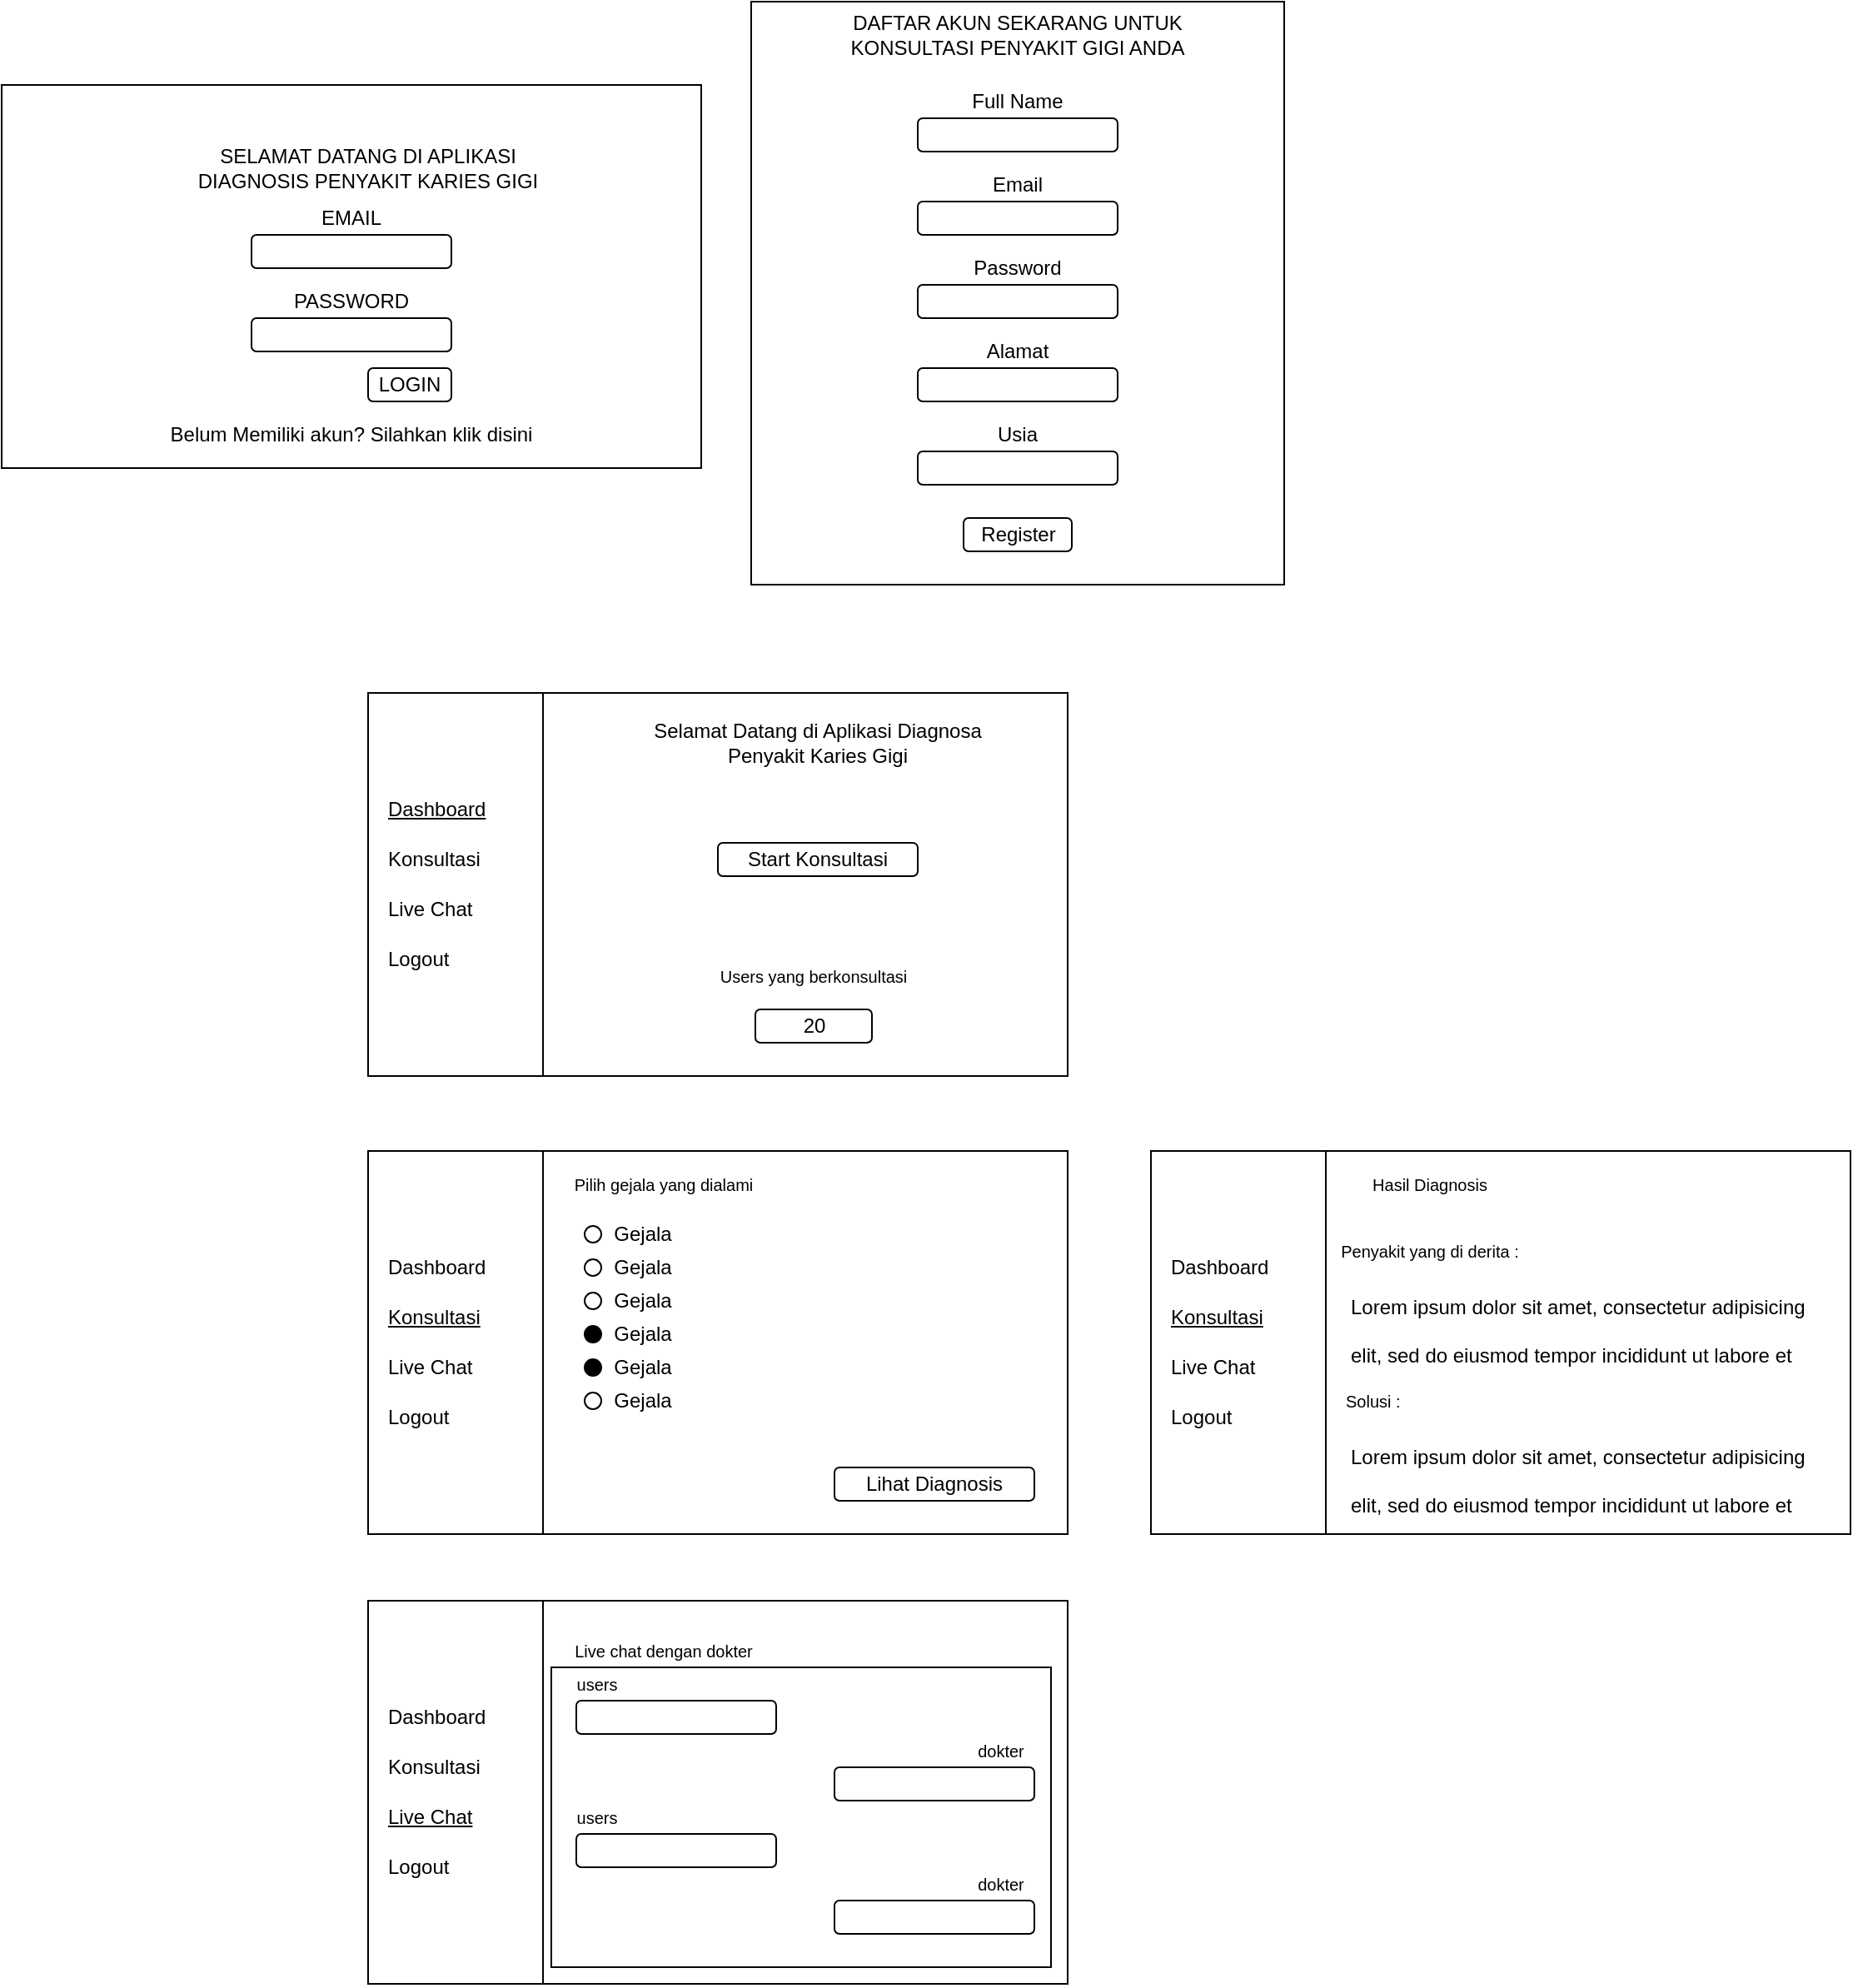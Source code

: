 <mxfile version="14.2.9" type="github">
  <diagram id="ufYGe8AwDcUvRspxhOR8" name="Page-1">
    <mxGraphModel dx="1102" dy="582" grid="1" gridSize="10" guides="1" tooltips="1" connect="1" arrows="1" fold="1" page="1" pageScale="1" pageWidth="850" pageHeight="1100" math="0" shadow="0">
      <root>
        <mxCell id="0" />
        <mxCell id="1" parent="0" />
        <mxCell id="BUjUl9G6cNDIRel1FlBK-37" value="" style="group" vertex="1" connectable="0" parent="1">
          <mxGeometry x="470" y="20" width="320" height="350" as="geometry" />
        </mxCell>
        <mxCell id="BUjUl9G6cNDIRel1FlBK-10" value="" style="rounded=0;whiteSpace=wrap;html=1;" vertex="1" parent="BUjUl9G6cNDIRel1FlBK-37">
          <mxGeometry width="320" height="350" as="geometry" />
        </mxCell>
        <mxCell id="BUjUl9G6cNDIRel1FlBK-15" value="Full Name" style="text;html=1;strokeColor=none;fillColor=none;align=center;verticalAlign=middle;whiteSpace=wrap;rounded=0;" vertex="1" parent="BUjUl9G6cNDIRel1FlBK-37">
          <mxGeometry x="105" y="50" width="110" height="20" as="geometry" />
        </mxCell>
        <mxCell id="BUjUl9G6cNDIRel1FlBK-16" value="" style="rounded=1;whiteSpace=wrap;html=1;" vertex="1" parent="BUjUl9G6cNDIRel1FlBK-37">
          <mxGeometry x="100" y="70" width="120" height="20" as="geometry" />
        </mxCell>
        <mxCell id="BUjUl9G6cNDIRel1FlBK-17" value="Email" style="text;html=1;strokeColor=none;fillColor=none;align=center;verticalAlign=middle;whiteSpace=wrap;rounded=0;" vertex="1" parent="BUjUl9G6cNDIRel1FlBK-37">
          <mxGeometry x="105" y="100" width="110" height="20" as="geometry" />
        </mxCell>
        <mxCell id="BUjUl9G6cNDIRel1FlBK-18" value="" style="rounded=1;whiteSpace=wrap;html=1;" vertex="1" parent="BUjUl9G6cNDIRel1FlBK-37">
          <mxGeometry x="100" y="120" width="120" height="20" as="geometry" />
        </mxCell>
        <mxCell id="BUjUl9G6cNDIRel1FlBK-24" value="Password" style="text;html=1;strokeColor=none;fillColor=none;align=center;verticalAlign=middle;whiteSpace=wrap;rounded=0;" vertex="1" parent="BUjUl9G6cNDIRel1FlBK-37">
          <mxGeometry x="105" y="150" width="110" height="20" as="geometry" />
        </mxCell>
        <mxCell id="BUjUl9G6cNDIRel1FlBK-25" value="" style="rounded=1;whiteSpace=wrap;html=1;" vertex="1" parent="BUjUl9G6cNDIRel1FlBK-37">
          <mxGeometry x="100" y="170" width="120" height="20" as="geometry" />
        </mxCell>
        <mxCell id="BUjUl9G6cNDIRel1FlBK-28" value="" style="rounded=1;whiteSpace=wrap;html=1;" vertex="1" parent="BUjUl9G6cNDIRel1FlBK-37">
          <mxGeometry x="100" y="220" width="120" height="20" as="geometry" />
        </mxCell>
        <mxCell id="BUjUl9G6cNDIRel1FlBK-29" value="Alamat" style="text;html=1;strokeColor=none;fillColor=none;align=center;verticalAlign=middle;whiteSpace=wrap;rounded=0;" vertex="1" parent="BUjUl9G6cNDIRel1FlBK-37">
          <mxGeometry x="105" y="200" width="110" height="20" as="geometry" />
        </mxCell>
        <mxCell id="BUjUl9G6cNDIRel1FlBK-30" value="Usia" style="text;html=1;strokeColor=none;fillColor=none;align=center;verticalAlign=middle;whiteSpace=wrap;rounded=0;" vertex="1" parent="BUjUl9G6cNDIRel1FlBK-37">
          <mxGeometry x="105" y="250" width="110" height="20" as="geometry" />
        </mxCell>
        <mxCell id="BUjUl9G6cNDIRel1FlBK-31" value="" style="rounded=1;whiteSpace=wrap;html=1;" vertex="1" parent="BUjUl9G6cNDIRel1FlBK-37">
          <mxGeometry x="100" y="270" width="120" height="20" as="geometry" />
        </mxCell>
        <mxCell id="BUjUl9G6cNDIRel1FlBK-32" value="Register" style="rounded=1;whiteSpace=wrap;html=1;" vertex="1" parent="BUjUl9G6cNDIRel1FlBK-37">
          <mxGeometry x="127.5" y="310" width="65" height="20" as="geometry" />
        </mxCell>
        <mxCell id="BUjUl9G6cNDIRel1FlBK-7" value="DAFTAR AKUN SEKARANG UNTUK KONSULTASI PENYAKIT GIGI ANDA" style="text;html=1;strokeColor=none;fillColor=none;align=center;verticalAlign=middle;whiteSpace=wrap;rounded=0;" vertex="1" parent="BUjUl9G6cNDIRel1FlBK-37">
          <mxGeometry x="40" y="10" width="240" height="20" as="geometry" />
        </mxCell>
        <mxCell id="BUjUl9G6cNDIRel1FlBK-2" value="" style="rounded=0;whiteSpace=wrap;html=1;" vertex="1" parent="1">
          <mxGeometry x="20" y="70" width="420" height="230" as="geometry" />
        </mxCell>
        <mxCell id="BUjUl9G6cNDIRel1FlBK-3" value="" style="rounded=1;whiteSpace=wrap;html=1;" vertex="1" parent="1">
          <mxGeometry x="170" y="160" width="120" height="20" as="geometry" />
        </mxCell>
        <mxCell id="BUjUl9G6cNDIRel1FlBK-4" value="" style="rounded=1;whiteSpace=wrap;html=1;" vertex="1" parent="1">
          <mxGeometry x="170" y="210" width="120" height="20" as="geometry" />
        </mxCell>
        <mxCell id="BUjUl9G6cNDIRel1FlBK-5" value="EMAIL" style="text;html=1;strokeColor=none;fillColor=none;align=center;verticalAlign=middle;whiteSpace=wrap;rounded=0;" vertex="1" parent="1">
          <mxGeometry x="175" y="140" width="110" height="20" as="geometry" />
        </mxCell>
        <mxCell id="BUjUl9G6cNDIRel1FlBK-6" value="PASSWORD" style="text;html=1;strokeColor=none;fillColor=none;align=center;verticalAlign=middle;whiteSpace=wrap;rounded=0;" vertex="1" parent="1">
          <mxGeometry x="175" y="190" width="110" height="20" as="geometry" />
        </mxCell>
        <mxCell id="BUjUl9G6cNDIRel1FlBK-8" value="LOGIN" style="rounded=1;whiteSpace=wrap;html=1;" vertex="1" parent="1">
          <mxGeometry x="240" y="240" width="50" height="20" as="geometry" />
        </mxCell>
        <mxCell id="BUjUl9G6cNDIRel1FlBK-9" value="Belum Memiliki akun? Silahkan klik disini" style="text;html=1;strokeColor=none;fillColor=none;align=center;verticalAlign=middle;whiteSpace=wrap;rounded=0;" vertex="1" parent="1">
          <mxGeometry x="110" y="270" width="240" height="20" as="geometry" />
        </mxCell>
        <mxCell id="BUjUl9G6cNDIRel1FlBK-34" value="SELAMAT DATANG DI APLIKASI DIAGNOSIS PENYAKIT KARIES GIGI" style="text;html=1;strokeColor=none;fillColor=none;align=center;verticalAlign=middle;whiteSpace=wrap;rounded=0;" vertex="1" parent="1">
          <mxGeometry x="120" y="110" width="240" height="20" as="geometry" />
        </mxCell>
        <mxCell id="BUjUl9G6cNDIRel1FlBK-47" value="" style="rounded=0;whiteSpace=wrap;html=1;" vertex="1" parent="1">
          <mxGeometry x="240" y="435" width="420" height="230" as="geometry" />
        </mxCell>
        <mxCell id="BUjUl9G6cNDIRel1FlBK-48" value="" style="endArrow=none;html=1;exitX=0.25;exitY=0;exitDx=0;exitDy=0;entryX=0.25;entryY=1;entryDx=0;entryDy=0;entryPerimeter=0;" edge="1" parent="1" source="BUjUl9G6cNDIRel1FlBK-47" target="BUjUl9G6cNDIRel1FlBK-47">
          <mxGeometry width="50" height="50" relative="1" as="geometry">
            <mxPoint x="350" y="575" as="sourcePoint" />
            <mxPoint x="330" y="665" as="targetPoint" />
          </mxGeometry>
        </mxCell>
        <mxCell id="BUjUl9G6cNDIRel1FlBK-49" value="Selamat Datang di Aplikasi Diagnosa Penyakit Karies Gigi" style="text;html=1;strokeColor=none;fillColor=none;align=center;verticalAlign=middle;whiteSpace=wrap;rounded=0;" vertex="1" parent="1">
          <mxGeometry x="410" y="455" width="200" height="20" as="geometry" />
        </mxCell>
        <mxCell id="BUjUl9G6cNDIRel1FlBK-50" value="20" style="rounded=1;whiteSpace=wrap;html=1;" vertex="1" parent="1">
          <mxGeometry x="472.5" y="625" width="70" height="20" as="geometry" />
        </mxCell>
        <mxCell id="BUjUl9G6cNDIRel1FlBK-52" value="&lt;font style=&quot;font-size: 10px&quot;&gt;Users yang berkonsultasi&lt;/font&gt;" style="text;html=1;strokeColor=none;fillColor=none;align=center;verticalAlign=middle;whiteSpace=wrap;rounded=0;" vertex="1" parent="1">
          <mxGeometry x="450" y="595" width="115" height="20" as="geometry" />
        </mxCell>
        <mxCell id="BUjUl9G6cNDIRel1FlBK-53" value="&lt;u&gt;Dashboard&lt;/u&gt;" style="text;html=1;strokeColor=none;fillColor=none;align=left;verticalAlign=middle;whiteSpace=wrap;rounded=0;" vertex="1" parent="1">
          <mxGeometry x="250" y="495" width="60" height="20" as="geometry" />
        </mxCell>
        <mxCell id="BUjUl9G6cNDIRel1FlBK-54" value="Konsultasi" style="text;html=1;strokeColor=none;fillColor=none;align=left;verticalAlign=middle;whiteSpace=wrap;rounded=0;" vertex="1" parent="1">
          <mxGeometry x="250" y="525" width="60" height="20" as="geometry" />
        </mxCell>
        <mxCell id="BUjUl9G6cNDIRel1FlBK-55" value="Live Chat" style="text;html=1;strokeColor=none;fillColor=none;align=left;verticalAlign=middle;whiteSpace=wrap;rounded=0;" vertex="1" parent="1">
          <mxGeometry x="250" y="555" width="60" height="20" as="geometry" />
        </mxCell>
        <mxCell id="BUjUl9G6cNDIRel1FlBK-56" value="Logout" style="text;html=1;strokeColor=none;fillColor=none;align=left;verticalAlign=middle;whiteSpace=wrap;rounded=0;" vertex="1" parent="1">
          <mxGeometry x="250" y="585" width="60" height="20" as="geometry" />
        </mxCell>
        <mxCell id="BUjUl9G6cNDIRel1FlBK-57" value="Start Konsultasi" style="rounded=1;whiteSpace=wrap;html=1;" vertex="1" parent="1">
          <mxGeometry x="450" y="525" width="120" height="20" as="geometry" />
        </mxCell>
        <mxCell id="BUjUl9G6cNDIRel1FlBK-93" value="" style="group" vertex="1" connectable="0" parent="1">
          <mxGeometry x="240" y="710" width="420" height="230" as="geometry" />
        </mxCell>
        <mxCell id="BUjUl9G6cNDIRel1FlBK-58" value="" style="rounded=0;whiteSpace=wrap;html=1;" vertex="1" parent="BUjUl9G6cNDIRel1FlBK-93">
          <mxGeometry width="420" height="230" as="geometry" />
        </mxCell>
        <mxCell id="BUjUl9G6cNDIRel1FlBK-59" value="" style="endArrow=none;html=1;exitX=0.25;exitY=0;exitDx=0;exitDy=0;entryX=0.25;entryY=1;entryDx=0;entryDy=0;entryPerimeter=0;" edge="1" source="BUjUl9G6cNDIRel1FlBK-58" target="BUjUl9G6cNDIRel1FlBK-58" parent="BUjUl9G6cNDIRel1FlBK-93">
          <mxGeometry width="50" height="50" relative="1" as="geometry">
            <mxPoint x="110" y="140" as="sourcePoint" />
            <mxPoint x="90" y="230" as="targetPoint" />
          </mxGeometry>
        </mxCell>
        <mxCell id="BUjUl9G6cNDIRel1FlBK-63" value="Dashboard" style="text;html=1;strokeColor=none;fillColor=none;align=left;verticalAlign=middle;whiteSpace=wrap;rounded=0;" vertex="1" parent="BUjUl9G6cNDIRel1FlBK-93">
          <mxGeometry x="10" y="60" width="60" height="20" as="geometry" />
        </mxCell>
        <mxCell id="BUjUl9G6cNDIRel1FlBK-64" value="&lt;u&gt;Konsultasi&lt;/u&gt;" style="text;html=1;strokeColor=none;fillColor=none;align=left;verticalAlign=middle;whiteSpace=wrap;rounded=0;" vertex="1" parent="BUjUl9G6cNDIRel1FlBK-93">
          <mxGeometry x="10" y="90" width="60" height="20" as="geometry" />
        </mxCell>
        <mxCell id="BUjUl9G6cNDIRel1FlBK-65" value="Live Chat" style="text;html=1;strokeColor=none;fillColor=none;align=left;verticalAlign=middle;whiteSpace=wrap;rounded=0;" vertex="1" parent="BUjUl9G6cNDIRel1FlBK-93">
          <mxGeometry x="10" y="120" width="60" height="20" as="geometry" />
        </mxCell>
        <mxCell id="BUjUl9G6cNDIRel1FlBK-66" value="Logout" style="text;html=1;strokeColor=none;fillColor=none;align=left;verticalAlign=middle;whiteSpace=wrap;rounded=0;" vertex="1" parent="BUjUl9G6cNDIRel1FlBK-93">
          <mxGeometry x="10" y="150" width="60" height="20" as="geometry" />
        </mxCell>
        <mxCell id="BUjUl9G6cNDIRel1FlBK-73" value="" style="group" vertex="1" connectable="0" parent="BUjUl9G6cNDIRel1FlBK-93">
          <mxGeometry x="130" y="40" width="55" height="20" as="geometry" />
        </mxCell>
        <mxCell id="BUjUl9G6cNDIRel1FlBK-68" value="" style="ellipse;whiteSpace=wrap;html=1;aspect=fixed;" vertex="1" parent="BUjUl9G6cNDIRel1FlBK-73">
          <mxGeometry y="5" width="10" height="10" as="geometry" />
        </mxCell>
        <mxCell id="BUjUl9G6cNDIRel1FlBK-72" value="Gejala" style="text;html=1;strokeColor=none;fillColor=none;align=center;verticalAlign=middle;whiteSpace=wrap;rounded=0;" vertex="1" parent="BUjUl9G6cNDIRel1FlBK-73">
          <mxGeometry x="15" width="40" height="20" as="geometry" />
        </mxCell>
        <mxCell id="BUjUl9G6cNDIRel1FlBK-74" value="" style="group" vertex="1" connectable="0" parent="BUjUl9G6cNDIRel1FlBK-93">
          <mxGeometry x="130" y="60" width="55" height="20" as="geometry" />
        </mxCell>
        <mxCell id="BUjUl9G6cNDIRel1FlBK-75" value="" style="ellipse;whiteSpace=wrap;html=1;aspect=fixed;" vertex="1" parent="BUjUl9G6cNDIRel1FlBK-74">
          <mxGeometry y="5" width="10" height="10" as="geometry" />
        </mxCell>
        <mxCell id="BUjUl9G6cNDIRel1FlBK-76" value="Gejala" style="text;html=1;strokeColor=none;fillColor=none;align=center;verticalAlign=middle;whiteSpace=wrap;rounded=0;" vertex="1" parent="BUjUl9G6cNDIRel1FlBK-74">
          <mxGeometry x="15" width="40" height="20" as="geometry" />
        </mxCell>
        <mxCell id="BUjUl9G6cNDIRel1FlBK-77" value="" style="group" vertex="1" connectable="0" parent="BUjUl9G6cNDIRel1FlBK-93">
          <mxGeometry x="130" y="80" width="55" height="20" as="geometry" />
        </mxCell>
        <mxCell id="BUjUl9G6cNDIRel1FlBK-78" value="" style="ellipse;whiteSpace=wrap;html=1;aspect=fixed;" vertex="1" parent="BUjUl9G6cNDIRel1FlBK-77">
          <mxGeometry y="5" width="10" height="10" as="geometry" />
        </mxCell>
        <mxCell id="BUjUl9G6cNDIRel1FlBK-79" value="Gejala" style="text;html=1;strokeColor=none;fillColor=none;align=center;verticalAlign=middle;whiteSpace=wrap;rounded=0;" vertex="1" parent="BUjUl9G6cNDIRel1FlBK-77">
          <mxGeometry x="15" width="40" height="20" as="geometry" />
        </mxCell>
        <mxCell id="BUjUl9G6cNDIRel1FlBK-86" value="" style="group" vertex="1" connectable="0" parent="BUjUl9G6cNDIRel1FlBK-93">
          <mxGeometry x="130" y="140" width="55" height="20" as="geometry" />
        </mxCell>
        <mxCell id="BUjUl9G6cNDIRel1FlBK-87" value="" style="ellipse;whiteSpace=wrap;html=1;aspect=fixed;" vertex="1" parent="BUjUl9G6cNDIRel1FlBK-86">
          <mxGeometry y="5" width="10" height="10" as="geometry" />
        </mxCell>
        <mxCell id="BUjUl9G6cNDIRel1FlBK-88" value="Gejala" style="text;html=1;strokeColor=none;fillColor=none;align=center;verticalAlign=middle;whiteSpace=wrap;rounded=0;" vertex="1" parent="BUjUl9G6cNDIRel1FlBK-86">
          <mxGeometry x="15" width="40" height="20" as="geometry" />
        </mxCell>
        <mxCell id="BUjUl9G6cNDIRel1FlBK-89" value="" style="group" vertex="1" connectable="0" parent="BUjUl9G6cNDIRel1FlBK-93">
          <mxGeometry x="130" y="100" width="55" height="20" as="geometry" />
        </mxCell>
        <mxCell id="BUjUl9G6cNDIRel1FlBK-81" value="" style="ellipse;whiteSpace=wrap;html=1;aspect=fixed;fillColor=#000000;" vertex="1" parent="BUjUl9G6cNDIRel1FlBK-89">
          <mxGeometry y="5" width="10" height="10" as="geometry" />
        </mxCell>
        <mxCell id="BUjUl9G6cNDIRel1FlBK-82" value="Gejala" style="text;html=1;strokeColor=none;fillColor=none;align=center;verticalAlign=middle;whiteSpace=wrap;rounded=0;" vertex="1" parent="BUjUl9G6cNDIRel1FlBK-89">
          <mxGeometry x="15" width="40" height="20" as="geometry" />
        </mxCell>
        <mxCell id="BUjUl9G6cNDIRel1FlBK-90" value="" style="group" vertex="1" connectable="0" parent="BUjUl9G6cNDIRel1FlBK-93">
          <mxGeometry x="130" y="120" width="55" height="20" as="geometry" />
        </mxCell>
        <mxCell id="BUjUl9G6cNDIRel1FlBK-84" value="" style="ellipse;whiteSpace=wrap;html=1;aspect=fixed;fillColor=#000000;" vertex="1" parent="BUjUl9G6cNDIRel1FlBK-90">
          <mxGeometry y="5" width="10" height="10" as="geometry" />
        </mxCell>
        <mxCell id="BUjUl9G6cNDIRel1FlBK-85" value="Gejala" style="text;html=1;strokeColor=none;fillColor=none;align=center;verticalAlign=middle;whiteSpace=wrap;rounded=0;" vertex="1" parent="BUjUl9G6cNDIRel1FlBK-90">
          <mxGeometry x="15" width="40" height="20" as="geometry" />
        </mxCell>
        <mxCell id="BUjUl9G6cNDIRel1FlBK-92" value="Lihat Diagnosis" style="rounded=1;whiteSpace=wrap;html=1;" vertex="1" parent="BUjUl9G6cNDIRel1FlBK-93">
          <mxGeometry x="280" y="190" width="120" height="20" as="geometry" />
        </mxCell>
        <mxCell id="BUjUl9G6cNDIRel1FlBK-154" value="&lt;font style=&quot;font-size: 10px&quot;&gt;Pilih gejala yang dialami&lt;/font&gt;" style="text;html=1;strokeColor=none;fillColor=none;align=center;verticalAlign=middle;whiteSpace=wrap;rounded=0;" vertex="1" parent="BUjUl9G6cNDIRel1FlBK-93">
          <mxGeometry x="120" y="10" width="115" height="20" as="geometry" />
        </mxCell>
        <mxCell id="BUjUl9G6cNDIRel1FlBK-126" value="" style="group" vertex="1" connectable="0" parent="1">
          <mxGeometry x="710" y="710" width="420" height="230" as="geometry" />
        </mxCell>
        <mxCell id="BUjUl9G6cNDIRel1FlBK-95" value="" style="rounded=0;whiteSpace=wrap;html=1;imageAspect=1;" vertex="1" parent="BUjUl9G6cNDIRel1FlBK-126">
          <mxGeometry width="420" height="230" as="geometry" />
        </mxCell>
        <mxCell id="BUjUl9G6cNDIRel1FlBK-96" value="" style="endArrow=none;html=1;exitX=0.25;exitY=0;exitDx=0;exitDy=0;entryX=0.25;entryY=1;entryDx=0;entryDy=0;entryPerimeter=0;" edge="1" parent="BUjUl9G6cNDIRel1FlBK-126" source="BUjUl9G6cNDIRel1FlBK-95" target="BUjUl9G6cNDIRel1FlBK-95">
          <mxGeometry width="50" height="50" as="geometry">
            <mxPoint x="110" y="140" as="sourcePoint" />
            <mxPoint x="90" y="230" as="targetPoint" />
          </mxGeometry>
        </mxCell>
        <mxCell id="BUjUl9G6cNDIRel1FlBK-97" value="Dashboard" style="text;html=1;strokeColor=none;fillColor=none;align=left;verticalAlign=middle;whiteSpace=wrap;rounded=0;" vertex="1" parent="BUjUl9G6cNDIRel1FlBK-126">
          <mxGeometry x="10" y="60" width="60" height="20" as="geometry" />
        </mxCell>
        <mxCell id="BUjUl9G6cNDIRel1FlBK-98" value="&lt;u&gt;Konsultasi&lt;/u&gt;" style="text;html=1;strokeColor=none;fillColor=none;align=left;verticalAlign=middle;whiteSpace=wrap;rounded=0;" vertex="1" parent="BUjUl9G6cNDIRel1FlBK-126">
          <mxGeometry x="10" y="90" width="60" height="20" as="geometry" />
        </mxCell>
        <mxCell id="BUjUl9G6cNDIRel1FlBK-99" value="Live Chat" style="text;html=1;strokeColor=none;fillColor=none;align=left;verticalAlign=middle;whiteSpace=wrap;rounded=0;" vertex="1" parent="BUjUl9G6cNDIRel1FlBK-126">
          <mxGeometry x="10" y="120" width="60" height="20" as="geometry" />
        </mxCell>
        <mxCell id="BUjUl9G6cNDIRel1FlBK-100" value="Logout" style="text;html=1;strokeColor=none;fillColor=none;align=left;verticalAlign=middle;whiteSpace=wrap;rounded=0;" vertex="1" parent="BUjUl9G6cNDIRel1FlBK-126">
          <mxGeometry x="10" y="150" width="60" height="20" as="geometry" />
        </mxCell>
        <mxCell id="BUjUl9G6cNDIRel1FlBK-120" value="&lt;font style=&quot;font-size: 10px&quot;&gt;Hasil Diagnosis&lt;/font&gt;" style="text;html=1;strokeColor=none;fillColor=none;align=center;verticalAlign=middle;whiteSpace=wrap;rounded=0;" vertex="1" parent="BUjUl9G6cNDIRel1FlBK-126">
          <mxGeometry x="110" y="10" width="115" height="20" as="geometry" />
        </mxCell>
        <mxCell id="BUjUl9G6cNDIRel1FlBK-121" value="&lt;font style=&quot;font-size: 10px&quot;&gt;Penyakit yang di derita :&lt;/font&gt;" style="text;html=1;strokeColor=none;fillColor=none;align=center;verticalAlign=middle;whiteSpace=wrap;rounded=0;" vertex="1" parent="BUjUl9G6cNDIRel1FlBK-126">
          <mxGeometry x="110" y="50" width="115" height="20" as="geometry" />
        </mxCell>
        <mxCell id="BUjUl9G6cNDIRel1FlBK-123" value="&lt;h1&gt;&lt;span style=&quot;font-size: 12px ; font-weight: normal&quot;&gt;Lorem ipsum dolor sit amet, consectetur adipisicing elit, sed do eiusmod tempor incididunt ut labore et dolore magna aliqua.&lt;/span&gt;&lt;br&gt;&lt;/h1&gt;" style="text;html=1;strokeColor=none;fillColor=none;spacing=5;spacingTop=-20;whiteSpace=wrap;overflow=hidden;rounded=0;" vertex="1" parent="BUjUl9G6cNDIRel1FlBK-126">
          <mxGeometry x="115" y="70" width="285" height="60" as="geometry" />
        </mxCell>
        <mxCell id="BUjUl9G6cNDIRel1FlBK-124" value="&lt;font style=&quot;font-size: 10px&quot;&gt;Solusi :&lt;/font&gt;" style="text;html=1;strokeColor=none;fillColor=none;align=left;verticalAlign=middle;whiteSpace=wrap;rounded=0;" vertex="1" parent="BUjUl9G6cNDIRel1FlBK-126">
          <mxGeometry x="115" y="140" width="55" height="20" as="geometry" />
        </mxCell>
        <mxCell id="BUjUl9G6cNDIRel1FlBK-125" value="&lt;h1&gt;&lt;span style=&quot;font-size: 12px ; font-weight: normal&quot;&gt;Lorem ipsum dolor sit amet, consectetur adipisicing elit, sed do eiusmod tempor incididunt ut labore et dolore magna aliqua.&lt;/span&gt;&lt;br&gt;&lt;/h1&gt;" style="text;html=1;strokeColor=none;fillColor=none;spacing=5;spacingTop=-20;whiteSpace=wrap;overflow=hidden;rounded=0;" vertex="1" parent="BUjUl9G6cNDIRel1FlBK-126">
          <mxGeometry x="115" y="160" width="285" height="60" as="geometry" />
        </mxCell>
        <mxCell id="BUjUl9G6cNDIRel1FlBK-127" value="" style="group" vertex="1" connectable="0" parent="1">
          <mxGeometry x="240" y="980" width="420" height="230" as="geometry" />
        </mxCell>
        <mxCell id="BUjUl9G6cNDIRel1FlBK-128" value="" style="rounded=0;whiteSpace=wrap;html=1;" vertex="1" parent="BUjUl9G6cNDIRel1FlBK-127">
          <mxGeometry width="420" height="230" as="geometry" />
        </mxCell>
        <mxCell id="BUjUl9G6cNDIRel1FlBK-129" value="" style="endArrow=none;html=1;exitX=0.25;exitY=0;exitDx=0;exitDy=0;entryX=0.25;entryY=1;entryDx=0;entryDy=0;entryPerimeter=0;" edge="1" parent="BUjUl9G6cNDIRel1FlBK-127" source="BUjUl9G6cNDIRel1FlBK-128" target="BUjUl9G6cNDIRel1FlBK-128">
          <mxGeometry width="50" height="50" relative="1" as="geometry">
            <mxPoint x="110" y="140" as="sourcePoint" />
            <mxPoint x="90" y="230" as="targetPoint" />
          </mxGeometry>
        </mxCell>
        <mxCell id="BUjUl9G6cNDIRel1FlBK-130" value="Dashboard" style="text;html=1;strokeColor=none;fillColor=none;align=left;verticalAlign=middle;whiteSpace=wrap;rounded=0;" vertex="1" parent="BUjUl9G6cNDIRel1FlBK-127">
          <mxGeometry x="10" y="60" width="60" height="20" as="geometry" />
        </mxCell>
        <mxCell id="BUjUl9G6cNDIRel1FlBK-131" value="Konsultasi" style="text;html=1;strokeColor=none;fillColor=none;align=left;verticalAlign=middle;whiteSpace=wrap;rounded=0;" vertex="1" parent="BUjUl9G6cNDIRel1FlBK-127">
          <mxGeometry x="10" y="90" width="60" height="20" as="geometry" />
        </mxCell>
        <mxCell id="BUjUl9G6cNDIRel1FlBK-132" value="&lt;u&gt;Live Chat&lt;/u&gt;" style="text;html=1;strokeColor=none;fillColor=none;align=left;verticalAlign=middle;whiteSpace=wrap;rounded=0;" vertex="1" parent="BUjUl9G6cNDIRel1FlBK-127">
          <mxGeometry x="10" y="120" width="60" height="20" as="geometry" />
        </mxCell>
        <mxCell id="BUjUl9G6cNDIRel1FlBK-133" value="Logout" style="text;html=1;strokeColor=none;fillColor=none;align=left;verticalAlign=middle;whiteSpace=wrap;rounded=0;" vertex="1" parent="BUjUl9G6cNDIRel1FlBK-127">
          <mxGeometry x="10" y="150" width="60" height="20" as="geometry" />
        </mxCell>
        <mxCell id="BUjUl9G6cNDIRel1FlBK-153" value="" style="rounded=0;whiteSpace=wrap;html=1;fillColor=none;" vertex="1" parent="BUjUl9G6cNDIRel1FlBK-127">
          <mxGeometry x="110" y="40" width="300" height="180" as="geometry" />
        </mxCell>
        <mxCell id="BUjUl9G6cNDIRel1FlBK-158" value="&lt;font style=&quot;font-size: 10px&quot;&gt;Live chat dengan dokter&lt;/font&gt;" style="text;html=1;strokeColor=none;fillColor=none;align=center;verticalAlign=middle;whiteSpace=wrap;rounded=0;" vertex="1" parent="BUjUl9G6cNDIRel1FlBK-127">
          <mxGeometry x="120" y="20" width="115" height="20" as="geometry" />
        </mxCell>
        <mxCell id="BUjUl9G6cNDIRel1FlBK-172" value="" style="group" vertex="1" connectable="0" parent="BUjUl9G6cNDIRel1FlBK-127">
          <mxGeometry x="80" y="40" width="165" height="40" as="geometry" />
        </mxCell>
        <mxCell id="BUjUl9G6cNDIRel1FlBK-155" value="&lt;font style=&quot;font-size: 10px&quot;&gt;users&lt;/font&gt;" style="text;html=1;strokeColor=none;fillColor=none;align=center;verticalAlign=middle;whiteSpace=wrap;rounded=0;" vertex="1" parent="BUjUl9G6cNDIRel1FlBK-172">
          <mxGeometry width="115" height="20" as="geometry" />
        </mxCell>
        <mxCell id="BUjUl9G6cNDIRel1FlBK-157" value="" style="rounded=1;whiteSpace=wrap;html=1;fillColor=none;" vertex="1" parent="BUjUl9G6cNDIRel1FlBK-172">
          <mxGeometry x="45" y="20" width="120" height="20" as="geometry" />
        </mxCell>
        <mxCell id="BUjUl9G6cNDIRel1FlBK-173" value="" style="group" vertex="1" connectable="0" parent="BUjUl9G6cNDIRel1FlBK-127">
          <mxGeometry x="80" y="120" width="165" height="40" as="geometry" />
        </mxCell>
        <mxCell id="BUjUl9G6cNDIRel1FlBK-174" value="&lt;font style=&quot;font-size: 10px&quot;&gt;users&lt;/font&gt;" style="text;html=1;strokeColor=none;fillColor=none;align=center;verticalAlign=middle;whiteSpace=wrap;rounded=0;" vertex="1" parent="BUjUl9G6cNDIRel1FlBK-173">
          <mxGeometry width="115" height="20" as="geometry" />
        </mxCell>
        <mxCell id="BUjUl9G6cNDIRel1FlBK-175" value="" style="rounded=1;whiteSpace=wrap;html=1;fillColor=none;" vertex="1" parent="BUjUl9G6cNDIRel1FlBK-173">
          <mxGeometry x="45" y="20" width="120" height="20" as="geometry" />
        </mxCell>
        <mxCell id="BUjUl9G6cNDIRel1FlBK-177" value="" style="group" vertex="1" connectable="0" parent="BUjUl9G6cNDIRel1FlBK-127">
          <mxGeometry x="280" y="80" width="120" height="40" as="geometry" />
        </mxCell>
        <mxCell id="BUjUl9G6cNDIRel1FlBK-170" value="" style="rounded=1;whiteSpace=wrap;html=1;fillColor=none;" vertex="1" parent="BUjUl9G6cNDIRel1FlBK-177">
          <mxGeometry y="20" width="120" height="20" as="geometry" />
        </mxCell>
        <mxCell id="BUjUl9G6cNDIRel1FlBK-171" value="&lt;font style=&quot;font-size: 10px&quot;&gt;dokter&lt;/font&gt;" style="text;html=1;strokeColor=none;fillColor=none;align=center;verticalAlign=middle;whiteSpace=wrap;rounded=0;" vertex="1" parent="BUjUl9G6cNDIRel1FlBK-177">
          <mxGeometry x="80" width="40" height="20" as="geometry" />
        </mxCell>
        <mxCell id="BUjUl9G6cNDIRel1FlBK-179" value="" style="group" vertex="1" connectable="0" parent="BUjUl9G6cNDIRel1FlBK-127">
          <mxGeometry x="280" y="160" width="120" height="40" as="geometry" />
        </mxCell>
        <mxCell id="BUjUl9G6cNDIRel1FlBK-180" value="" style="rounded=1;whiteSpace=wrap;html=1;fillColor=none;" vertex="1" parent="BUjUl9G6cNDIRel1FlBK-179">
          <mxGeometry y="20" width="120" height="20" as="geometry" />
        </mxCell>
        <mxCell id="BUjUl9G6cNDIRel1FlBK-181" value="&lt;font style=&quot;font-size: 10px&quot;&gt;dokter&lt;/font&gt;" style="text;html=1;strokeColor=none;fillColor=none;align=center;verticalAlign=middle;whiteSpace=wrap;rounded=0;" vertex="1" parent="BUjUl9G6cNDIRel1FlBK-179">
          <mxGeometry x="80" width="40" height="20" as="geometry" />
        </mxCell>
      </root>
    </mxGraphModel>
  </diagram>
</mxfile>
